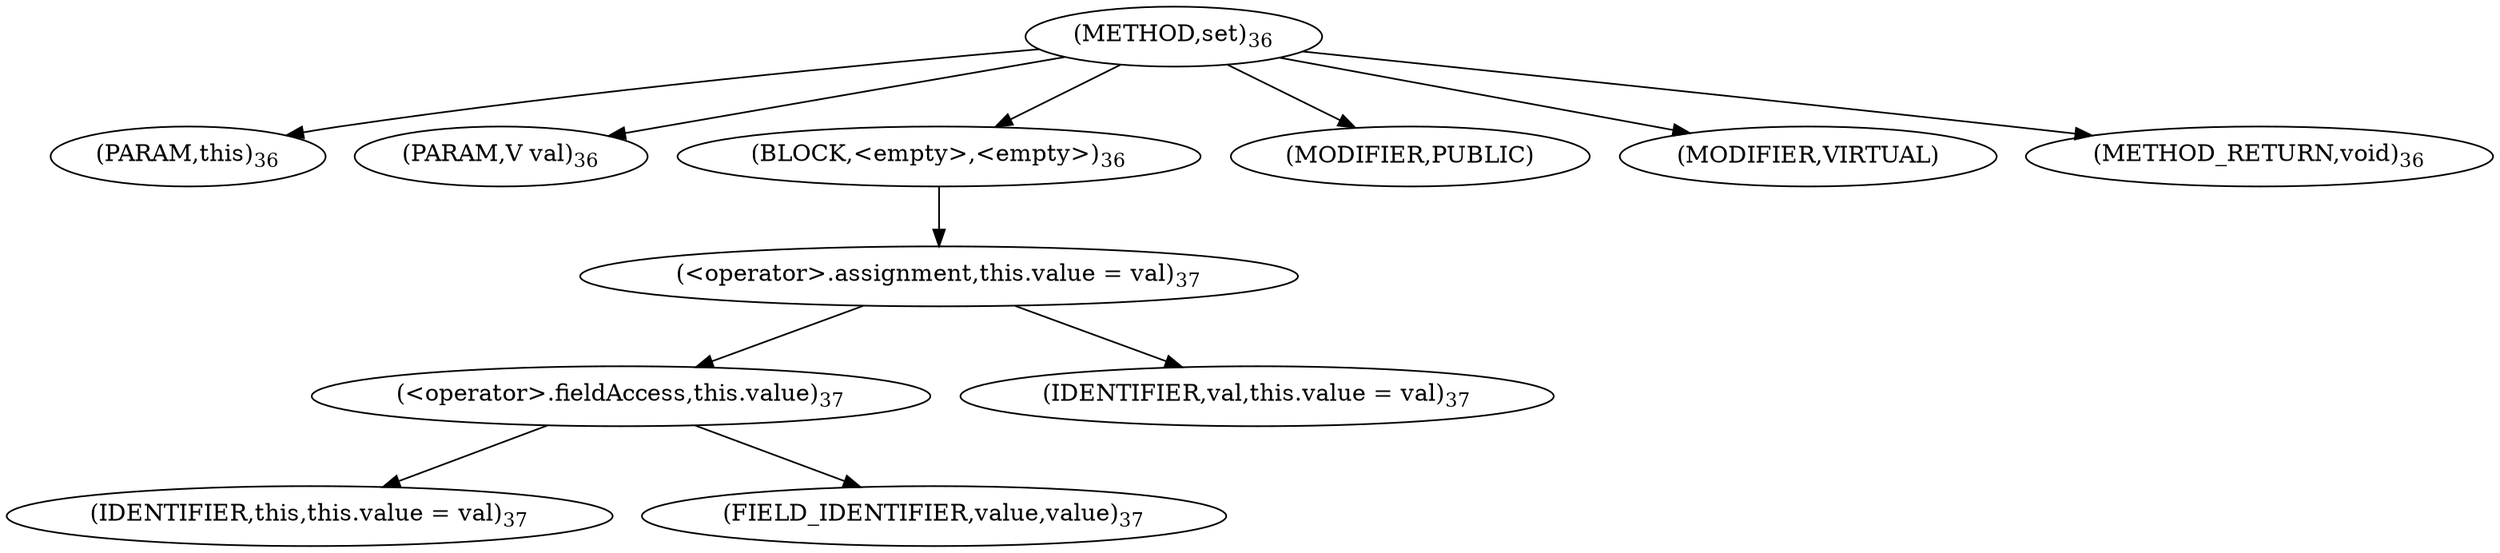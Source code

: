 digraph "set" {  
"49" [label = <(METHOD,set)<SUB>36</SUB>> ]
"50" [label = <(PARAM,this)<SUB>36</SUB>> ]
"51" [label = <(PARAM,V val)<SUB>36</SUB>> ]
"52" [label = <(BLOCK,&lt;empty&gt;,&lt;empty&gt;)<SUB>36</SUB>> ]
"53" [label = <(&lt;operator&gt;.assignment,this.value = val)<SUB>37</SUB>> ]
"54" [label = <(&lt;operator&gt;.fieldAccess,this.value)<SUB>37</SUB>> ]
"55" [label = <(IDENTIFIER,this,this.value = val)<SUB>37</SUB>> ]
"56" [label = <(FIELD_IDENTIFIER,value,value)<SUB>37</SUB>> ]
"57" [label = <(IDENTIFIER,val,this.value = val)<SUB>37</SUB>> ]
"58" [label = <(MODIFIER,PUBLIC)> ]
"59" [label = <(MODIFIER,VIRTUAL)> ]
"60" [label = <(METHOD_RETURN,void)<SUB>36</SUB>> ]
  "49" -> "50" 
  "49" -> "51" 
  "49" -> "52" 
  "49" -> "58" 
  "49" -> "59" 
  "49" -> "60" 
  "52" -> "53" 
  "53" -> "54" 
  "53" -> "57" 
  "54" -> "55" 
  "54" -> "56" 
}
